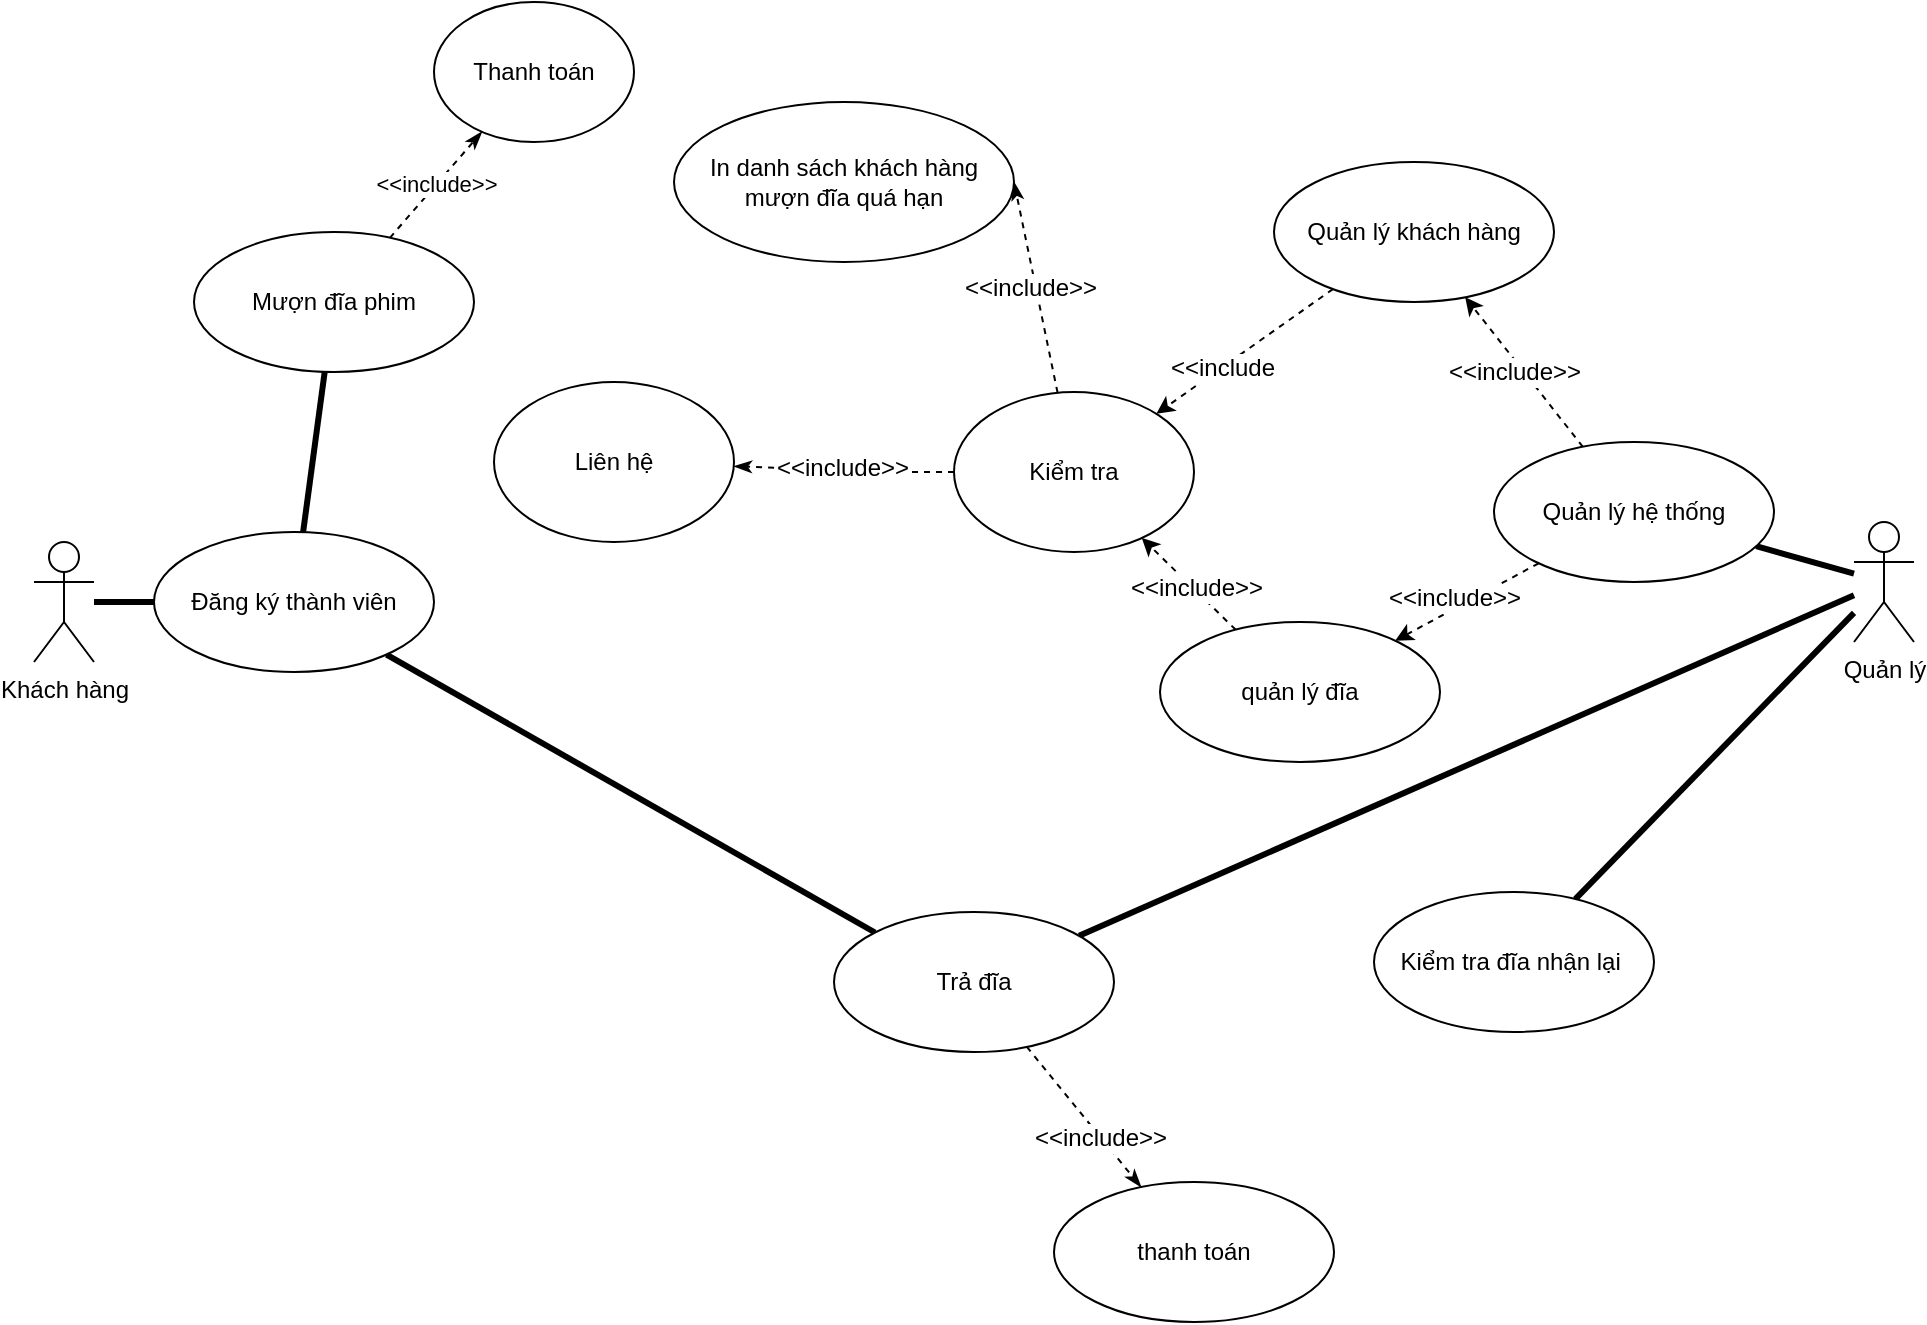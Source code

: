 <mxfile version="10.9.8" type="device"><diagram id="ToUYEREcS0RY7GA6YWg9" name="Page-1"><mxGraphModel dx="2249" dy="1933" grid="1" gridSize="10" guides="1" tooltips="1" connect="1" arrows="1" fold="1" page="1" pageScale="1" pageWidth="827" pageHeight="1169" math="0" shadow="0"><root><mxCell id="0"/><mxCell id="1" parent="0"/><mxCell id="x8frqMjwYUr5p5sVBAsI-10" style="rounded=0;orthogonalLoop=1;jettySize=auto;html=1;entryX=0;entryY=0.5;entryDx=0;entryDy=0;strokeWidth=3;endArrow=none;endFill=0;" parent="1" source="x8frqMjwYUr5p5sVBAsI-1" target="x8frqMjwYUr5p5sVBAsI-8" edge="1"><mxGeometry relative="1" as="geometry"/></mxCell><mxCell id="x8frqMjwYUr5p5sVBAsI-1" value="Khách hàng" style="shape=umlActor;verticalLabelPosition=bottom;labelBackgroundColor=#ffffff;verticalAlign=top;html=1;outlineConnect=0;" parent="1" vertex="1"><mxGeometry x="-150" y="130" width="30" height="60" as="geometry"/></mxCell><mxCell id="x8frqMjwYUr5p5sVBAsI-19" style="edgeStyle=none;rounded=0;orthogonalLoop=1;jettySize=auto;html=1;endArrow=none;endFill=0;strokeWidth=3;" parent="1" source="x8frqMjwYUr5p5sVBAsI-3" target="x8frqMjwYUr5p5sVBAsI-11" edge="1"><mxGeometry relative="1" as="geometry"/></mxCell><mxCell id="4gSKlLfsWnqqLoZDpTpi-19" style="rounded=0;orthogonalLoop=1;jettySize=auto;html=1;endArrow=none;endFill=0;strokeWidth=3;" parent="1" source="x8frqMjwYUr5p5sVBAsI-3" target="4gSKlLfsWnqqLoZDpTpi-12" edge="1"><mxGeometry relative="1" as="geometry"/></mxCell><mxCell id="4gSKlLfsWnqqLoZDpTpi-27" style="edgeStyle=none;rounded=0;orthogonalLoop=1;jettySize=auto;html=1;endArrow=none;endFill=0;strokeWidth=3;" parent="1" source="x8frqMjwYUr5p5sVBAsI-3" target="4gSKlLfsWnqqLoZDpTpi-26" edge="1"><mxGeometry relative="1" as="geometry"/></mxCell><mxCell id="x8frqMjwYUr5p5sVBAsI-3" value="Quản lý" style="shape=umlActor;verticalLabelPosition=bottom;labelBackgroundColor=#ffffff;verticalAlign=top;html=1;outlineConnect=0;" parent="1" vertex="1"><mxGeometry x="760" y="120" width="30" height="60" as="geometry"/></mxCell><mxCell id="4gSKlLfsWnqqLoZDpTpi-32" style="edgeStyle=none;rounded=0;orthogonalLoop=1;jettySize=auto;html=1;endArrow=none;endFill=0;strokeWidth=3;" parent="1" source="x8frqMjwYUr5p5sVBAsI-8" target="x8frqMjwYUr5p5sVBAsI-12" edge="1"><mxGeometry relative="1" as="geometry"/></mxCell><mxCell id="4gSKlLfsWnqqLoZDpTpi-33" style="edgeStyle=none;rounded=0;orthogonalLoop=1;jettySize=auto;html=1;entryX=0;entryY=0;entryDx=0;entryDy=0;endArrow=none;endFill=0;strokeWidth=3;" parent="1" source="x8frqMjwYUr5p5sVBAsI-8" target="4gSKlLfsWnqqLoZDpTpi-12" edge="1"><mxGeometry relative="1" as="geometry"/></mxCell><mxCell id="x8frqMjwYUr5p5sVBAsI-8" value="Đăng ký thành viên" style="ellipse;whiteSpace=wrap;html=1;" parent="1" vertex="1"><mxGeometry x="-90" y="125" width="140" height="70" as="geometry"/></mxCell><mxCell id="kiBWYvx8sL-RLs8t5GvO-5" style="edgeStyle=none;rounded=0;orthogonalLoop=1;jettySize=auto;html=1;dashed=1;" edge="1" parent="1" source="x8frqMjwYUr5p5sVBAsI-11" target="4gSKlLfsWnqqLoZDpTpi-16"><mxGeometry relative="1" as="geometry"/></mxCell><mxCell id="kiBWYvx8sL-RLs8t5GvO-10" value="&amp;lt;&amp;lt;include&amp;gt;&amp;gt;" style="text;html=1;resizable=0;points=[];align=center;verticalAlign=middle;labelBackgroundColor=#ffffff;" vertex="1" connectable="0" parent="kiBWYvx8sL-RLs8t5GvO-5"><mxGeometry x="0.262" y="3" relative="1" as="geometry"><mxPoint x="5" y="8" as="offset"/></mxGeometry></mxCell><mxCell id="kiBWYvx8sL-RLs8t5GvO-8" style="edgeStyle=none;rounded=0;orthogonalLoop=1;jettySize=auto;html=1;dashed=1;" edge="1" parent="1" source="x8frqMjwYUr5p5sVBAsI-11" target="4gSKlLfsWnqqLoZDpTpi-2"><mxGeometry relative="1" as="geometry"/></mxCell><mxCell id="kiBWYvx8sL-RLs8t5GvO-9" value="&amp;lt;&amp;lt;include&amp;gt;&amp;gt;" style="text;html=1;resizable=0;points=[];align=center;verticalAlign=middle;labelBackgroundColor=#ffffff;" vertex="1" connectable="0" parent="kiBWYvx8sL-RLs8t5GvO-8"><mxGeometry x="0.394" y="-1" relative="1" as="geometry"><mxPoint x="8.5" y="-9.5" as="offset"/></mxGeometry></mxCell><mxCell id="x8frqMjwYUr5p5sVBAsI-11" value="Quản lý hệ thống" style="ellipse;whiteSpace=wrap;html=1;" parent="1" vertex="1"><mxGeometry x="580" y="80" width="140" height="70" as="geometry"/></mxCell><mxCell id="4gSKlLfsWnqqLoZDpTpi-35" value="&amp;lt;&amp;lt;include&amp;gt;&amp;gt;" style="edgeStyle=none;rounded=0;orthogonalLoop=1;jettySize=auto;html=1;endArrow=classicThin;endFill=1;strokeWidth=1;dashed=1;" parent="1" source="x8frqMjwYUr5p5sVBAsI-12" target="4gSKlLfsWnqqLoZDpTpi-34" edge="1"><mxGeometry relative="1" as="geometry"/></mxCell><mxCell id="x8frqMjwYUr5p5sVBAsI-12" value="Mượn đĩa phim" style="ellipse;whiteSpace=wrap;html=1;" parent="1" vertex="1"><mxGeometry x="-70" y="-25" width="140" height="70" as="geometry"/></mxCell><mxCell id="kiBWYvx8sL-RLs8t5GvO-2" style="edgeStyle=none;rounded=0;orthogonalLoop=1;jettySize=auto;html=1;dashed=1;" edge="1" parent="1" source="4gSKlLfsWnqqLoZDpTpi-2" target="4gSKlLfsWnqqLoZDpTpi-4"><mxGeometry relative="1" as="geometry"/></mxCell><mxCell id="kiBWYvx8sL-RLs8t5GvO-3" value="&amp;lt;&amp;lt;include&amp;gt;&amp;gt;" style="text;html=1;resizable=0;points=[];align=center;verticalAlign=middle;labelBackgroundColor=#ffffff;" vertex="1" connectable="0" parent="kiBWYvx8sL-RLs8t5GvO-2"><mxGeometry x="0.331" y="4" relative="1" as="geometry"><mxPoint x="13.5" y="6.5" as="offset"/></mxGeometry></mxCell><mxCell id="4gSKlLfsWnqqLoZDpTpi-2" value="quản lý đĩa" style="ellipse;whiteSpace=wrap;html=1;" parent="1" vertex="1"><mxGeometry x="413" y="170" width="140" height="70" as="geometry"/></mxCell><mxCell id="4gSKlLfsWnqqLoZDpTpi-10" style="edgeStyle=none;rounded=0;orthogonalLoop=1;jettySize=auto;html=1;entryX=1;entryY=0.5;entryDx=0;entryDy=0;endArrow=classicThin;endFill=1;strokeWidth=1;dashed=1;" parent="1" source="4gSKlLfsWnqqLoZDpTpi-4" target="4gSKlLfsWnqqLoZDpTpi-9" edge="1"><mxGeometry relative="1" as="geometry"/></mxCell><mxCell id="4gSKlLfsWnqqLoZDpTpi-37" value="" style="edgeStyle=none;rounded=0;orthogonalLoop=1;jettySize=auto;html=1;dashed=1;endArrow=classicThin;endFill=1;strokeWidth=1;" parent="1" source="4gSKlLfsWnqqLoZDpTpi-4" target="4gSKlLfsWnqqLoZDpTpi-36" edge="1"><mxGeometry relative="1" as="geometry"><Array as="points"><mxPoint x="280" y="95"/></Array></mxGeometry></mxCell><mxCell id="4gSKlLfsWnqqLoZDpTpi-38" value="&amp;lt;&amp;lt;include&amp;gt;&amp;gt;" style="text;html=1;resizable=0;points=[];align=center;verticalAlign=middle;labelBackgroundColor=#ffffff;" parent="4gSKlLfsWnqqLoZDpTpi-37" vertex="1" connectable="0"><mxGeometry x="0.025" y="-1" relative="1" as="geometry"><mxPoint as="offset"/></mxGeometry></mxCell><mxCell id="4gSKlLfsWnqqLoZDpTpi-4" value="Kiểm tra" style="ellipse;whiteSpace=wrap;html=1;" parent="1" vertex="1"><mxGeometry x="310" y="55" width="120" height="80" as="geometry"/></mxCell><mxCell id="4gSKlLfsWnqqLoZDpTpi-36" value="Liên hệ" style="ellipse;whiteSpace=wrap;html=1;" parent="1" vertex="1"><mxGeometry x="80" y="50" width="120" height="80" as="geometry"/></mxCell><mxCell id="4gSKlLfsWnqqLoZDpTpi-9" value="In danh sách khách hàng mượn đĩa quá hạn" style="ellipse;whiteSpace=wrap;html=1;" parent="1" vertex="1"><mxGeometry x="170" y="-90" width="170" height="80" as="geometry"/></mxCell><mxCell id="4gSKlLfsWnqqLoZDpTpi-11" value="&amp;lt;&amp;lt;include&amp;gt;&amp;gt;" style="text;html=1;resizable=0;points=[];align=center;verticalAlign=middle;labelBackgroundColor=#ffffff;" parent="1" vertex="1" connectable="0"><mxGeometry x="510.24" y="-100.105" as="geometry"><mxPoint x="-162" y="103" as="offset"/></mxGeometry></mxCell><mxCell id="4gSKlLfsWnqqLoZDpTpi-29" style="edgeStyle=none;rounded=0;orthogonalLoop=1;jettySize=auto;html=1;endArrow=classicThin;endFill=1;strokeWidth=1;dashed=1;" parent="1" source="4gSKlLfsWnqqLoZDpTpi-12" target="4gSKlLfsWnqqLoZDpTpi-28" edge="1"><mxGeometry relative="1" as="geometry"/></mxCell><mxCell id="4gSKlLfsWnqqLoZDpTpi-30" value="&amp;lt;&amp;lt;include&amp;gt;&amp;gt;" style="text;html=1;resizable=0;points=[];align=center;verticalAlign=middle;labelBackgroundColor=#ffffff;" parent="4gSKlLfsWnqqLoZDpTpi-29" vertex="1" connectable="0"><mxGeometry x="0.274" y="-1" relative="1" as="geometry"><mxPoint x="1" as="offset"/></mxGeometry></mxCell><mxCell id="4gSKlLfsWnqqLoZDpTpi-12" value="Trả đĩa" style="ellipse;whiteSpace=wrap;html=1;" parent="1" vertex="1"><mxGeometry x="250" y="315" width="140" height="70" as="geometry"/></mxCell><mxCell id="kiBWYvx8sL-RLs8t5GvO-1" style="rounded=0;orthogonalLoop=1;jettySize=auto;html=1;dashed=1;" edge="1" parent="1" source="4gSKlLfsWnqqLoZDpTpi-16" target="4gSKlLfsWnqqLoZDpTpi-4"><mxGeometry relative="1" as="geometry"/></mxCell><mxCell id="kiBWYvx8sL-RLs8t5GvO-4" value="&amp;lt;&amp;lt;include" style="text;html=1;resizable=0;points=[];align=center;verticalAlign=middle;labelBackgroundColor=#ffffff;" vertex="1" connectable="0" parent="kiBWYvx8sL-RLs8t5GvO-1"><mxGeometry x="0.249" y="-1" relative="1" as="geometry"><mxPoint y="1" as="offset"/></mxGeometry></mxCell><mxCell id="4gSKlLfsWnqqLoZDpTpi-16" value="Quản lý khách hàng" style="ellipse;whiteSpace=wrap;html=1;" parent="1" vertex="1"><mxGeometry x="470" y="-60" width="140" height="70" as="geometry"/></mxCell><mxCell id="4gSKlLfsWnqqLoZDpTpi-26" value="Kiểm tra đĩa nhận lại&amp;nbsp;" style="ellipse;whiteSpace=wrap;html=1;" parent="1" vertex="1"><mxGeometry x="520" y="305" width="140" height="70" as="geometry"/></mxCell><mxCell id="4gSKlLfsWnqqLoZDpTpi-28" value="thanh toán" style="ellipse;whiteSpace=wrap;html=1;" parent="1" vertex="1"><mxGeometry x="360" y="450" width="140" height="70" as="geometry"/></mxCell><mxCell id="4gSKlLfsWnqqLoZDpTpi-34" value="Thanh toán" style="ellipse;whiteSpace=wrap;html=1;" parent="1" vertex="1"><mxGeometry x="50" y="-140" width="100" height="70" as="geometry"/></mxCell></root></mxGraphModel></diagram></mxfile>